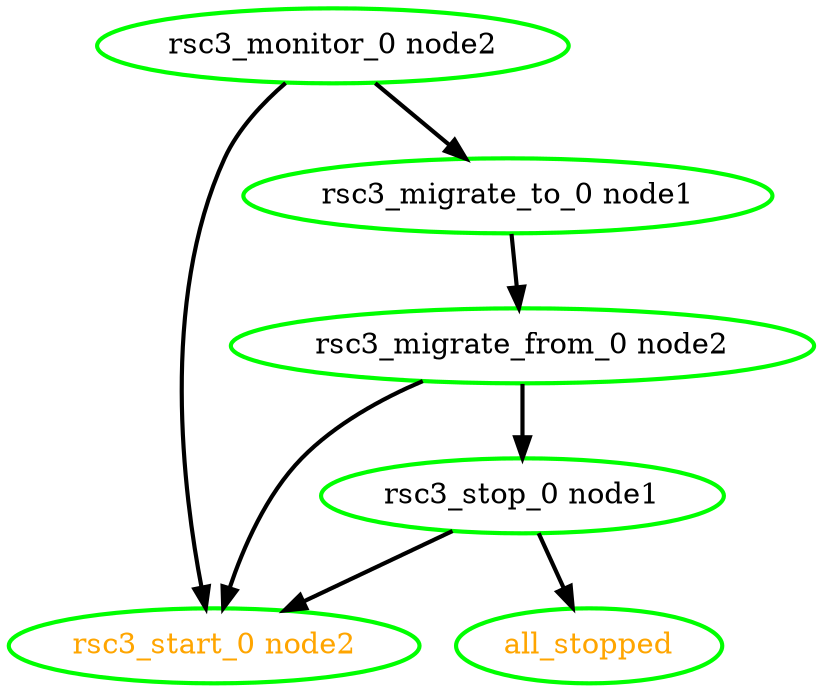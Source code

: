  digraph "g" {
"all_stopped" [ style=bold color="green" fontcolor="orange" ]
"rsc3_migrate_from_0 node2" -> "rsc3_start_0 node2" [ style = bold]
"rsc3_migrate_from_0 node2" -> "rsc3_stop_0 node1" [ style = bold]
"rsc3_migrate_from_0 node2" [ style=bold color="green" fontcolor="black" ]
"rsc3_migrate_to_0 node1" -> "rsc3_migrate_from_0 node2" [ style = bold]
"rsc3_migrate_to_0 node1" [ style=bold color="green" fontcolor="black" ]
"rsc3_monitor_0 node2" -> "rsc3_migrate_to_0 node1" [ style = bold]
"rsc3_monitor_0 node2" -> "rsc3_start_0 node2" [ style = bold]
"rsc3_monitor_0 node2" [ style=bold color="green" fontcolor="black" ]
"rsc3_start_0 node2" [ style=bold color="green" fontcolor="orange" ]
"rsc3_stop_0 node1" -> "all_stopped" [ style = bold]
"rsc3_stop_0 node1" -> "rsc3_start_0 node2" [ style = bold]
"rsc3_stop_0 node1" [ style=bold color="green" fontcolor="black" ]
}
